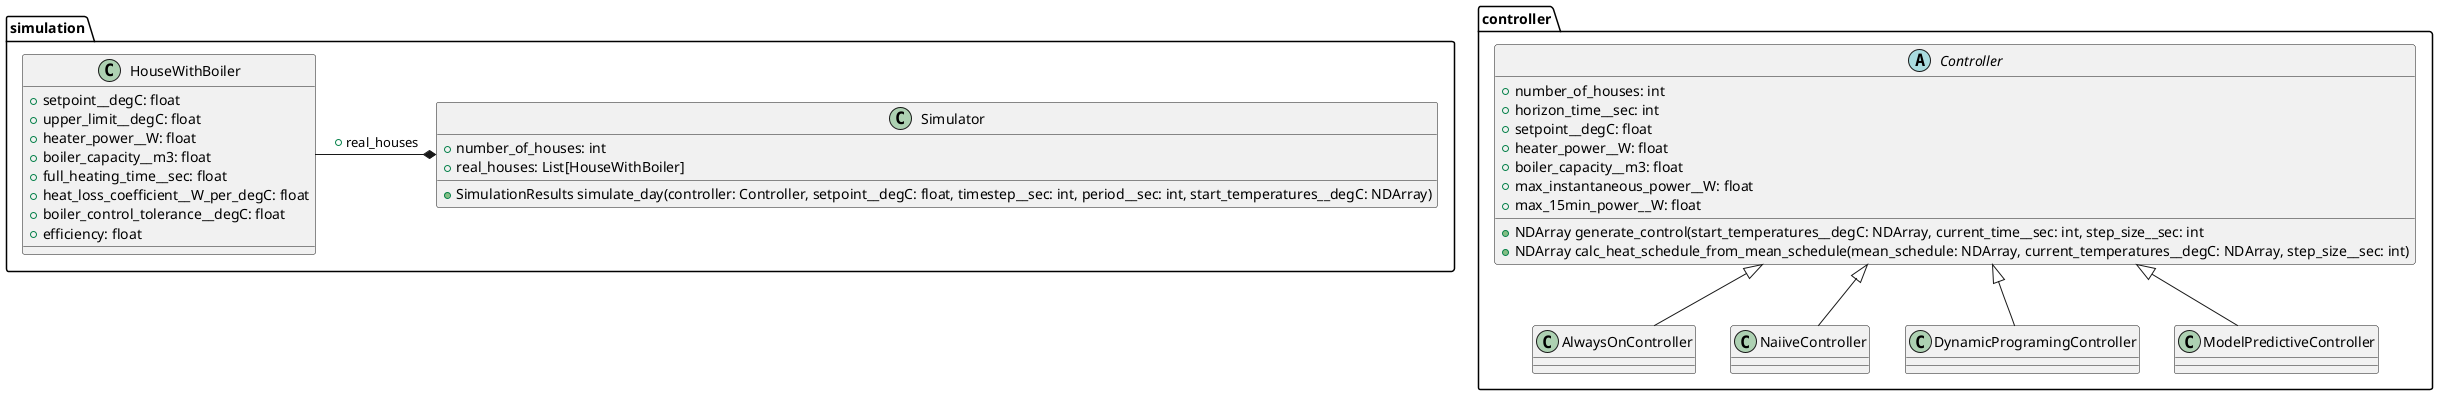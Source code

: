 ```plantuml
@startuml

package controller{
    abstract Controller{
        + number_of_houses: int
        + horizon_time__sec: int
        + setpoint__degC: float
        + heater_power__W: float
        + boiler_capacity__m3: float
        + max_instantaneous_power__W: float
        + max_15min_power__W: float
        + NDArray generate_control(start_temperatures__degC: NDArray, current_time__sec: int, step_size__sec: int
        + NDArray calc_heat_schedule_from_mean_schedule(mean_schedule: NDArray, current_temperatures__degC: NDArray, step_size__sec: int)
    }

    class AlwaysOnController
    class NaiiveController
    class DynamicProgramingController
    class ModelPredictiveController

    Controller <|-- AlwaysOnController
    Controller <|-- NaiiveController
    Controller <|-- DynamicProgramingController
    Controller <|-- ModelPredictiveController
}

package simulation{
    class HouseWithBoiler{
         + setpoint__degC: float
         + upper_limit__degC: float
         + heater_power__W: float
         + boiler_capacity__m3: float
         + full_heating_time__sec: float
         + heat_loss_coefficient__W_per_degC: float
         + boiler_control_tolerance__degC: float
         + efficiency: float
    }

    class Simulator{
        + number_of_houses: int
        + real_houses: List[HouseWithBoiler]
        + SimulationResults simulate_day(controller: Controller, setpoint__degC: float, timestep__sec: int, period__sec: int, start_temperatures__degC: NDArray)
    }

    Simulator *-l- HouseWithBoiler : +real_houses

}

@enduml
```